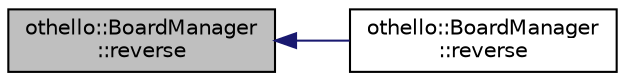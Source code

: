 digraph "othello::BoardManager::reverse"
{
  edge [fontname="Helvetica",fontsize="10",labelfontname="Helvetica",labelfontsize="10"];
  node [fontname="Helvetica",fontsize="10",shape=record];
  rankdir="LR";
  Node1 [label="othello::BoardManager\l::reverse",height=0.2,width=0.4,color="black", fillcolor="grey75", style="filled", fontcolor="black"];
  Node1 -> Node2 [dir="back",color="midnightblue",fontsize="10",style="solid",fontname="Helvetica"];
  Node2 [label="othello::BoardManager\l::reverse",height=0.2,width=0.4,color="black", fillcolor="white", style="filled",URL="$df/d71/classothello_1_1_board_manager.html#aa8eb7b1a4f3177c8fa5770ecf96d36e5"];
}
